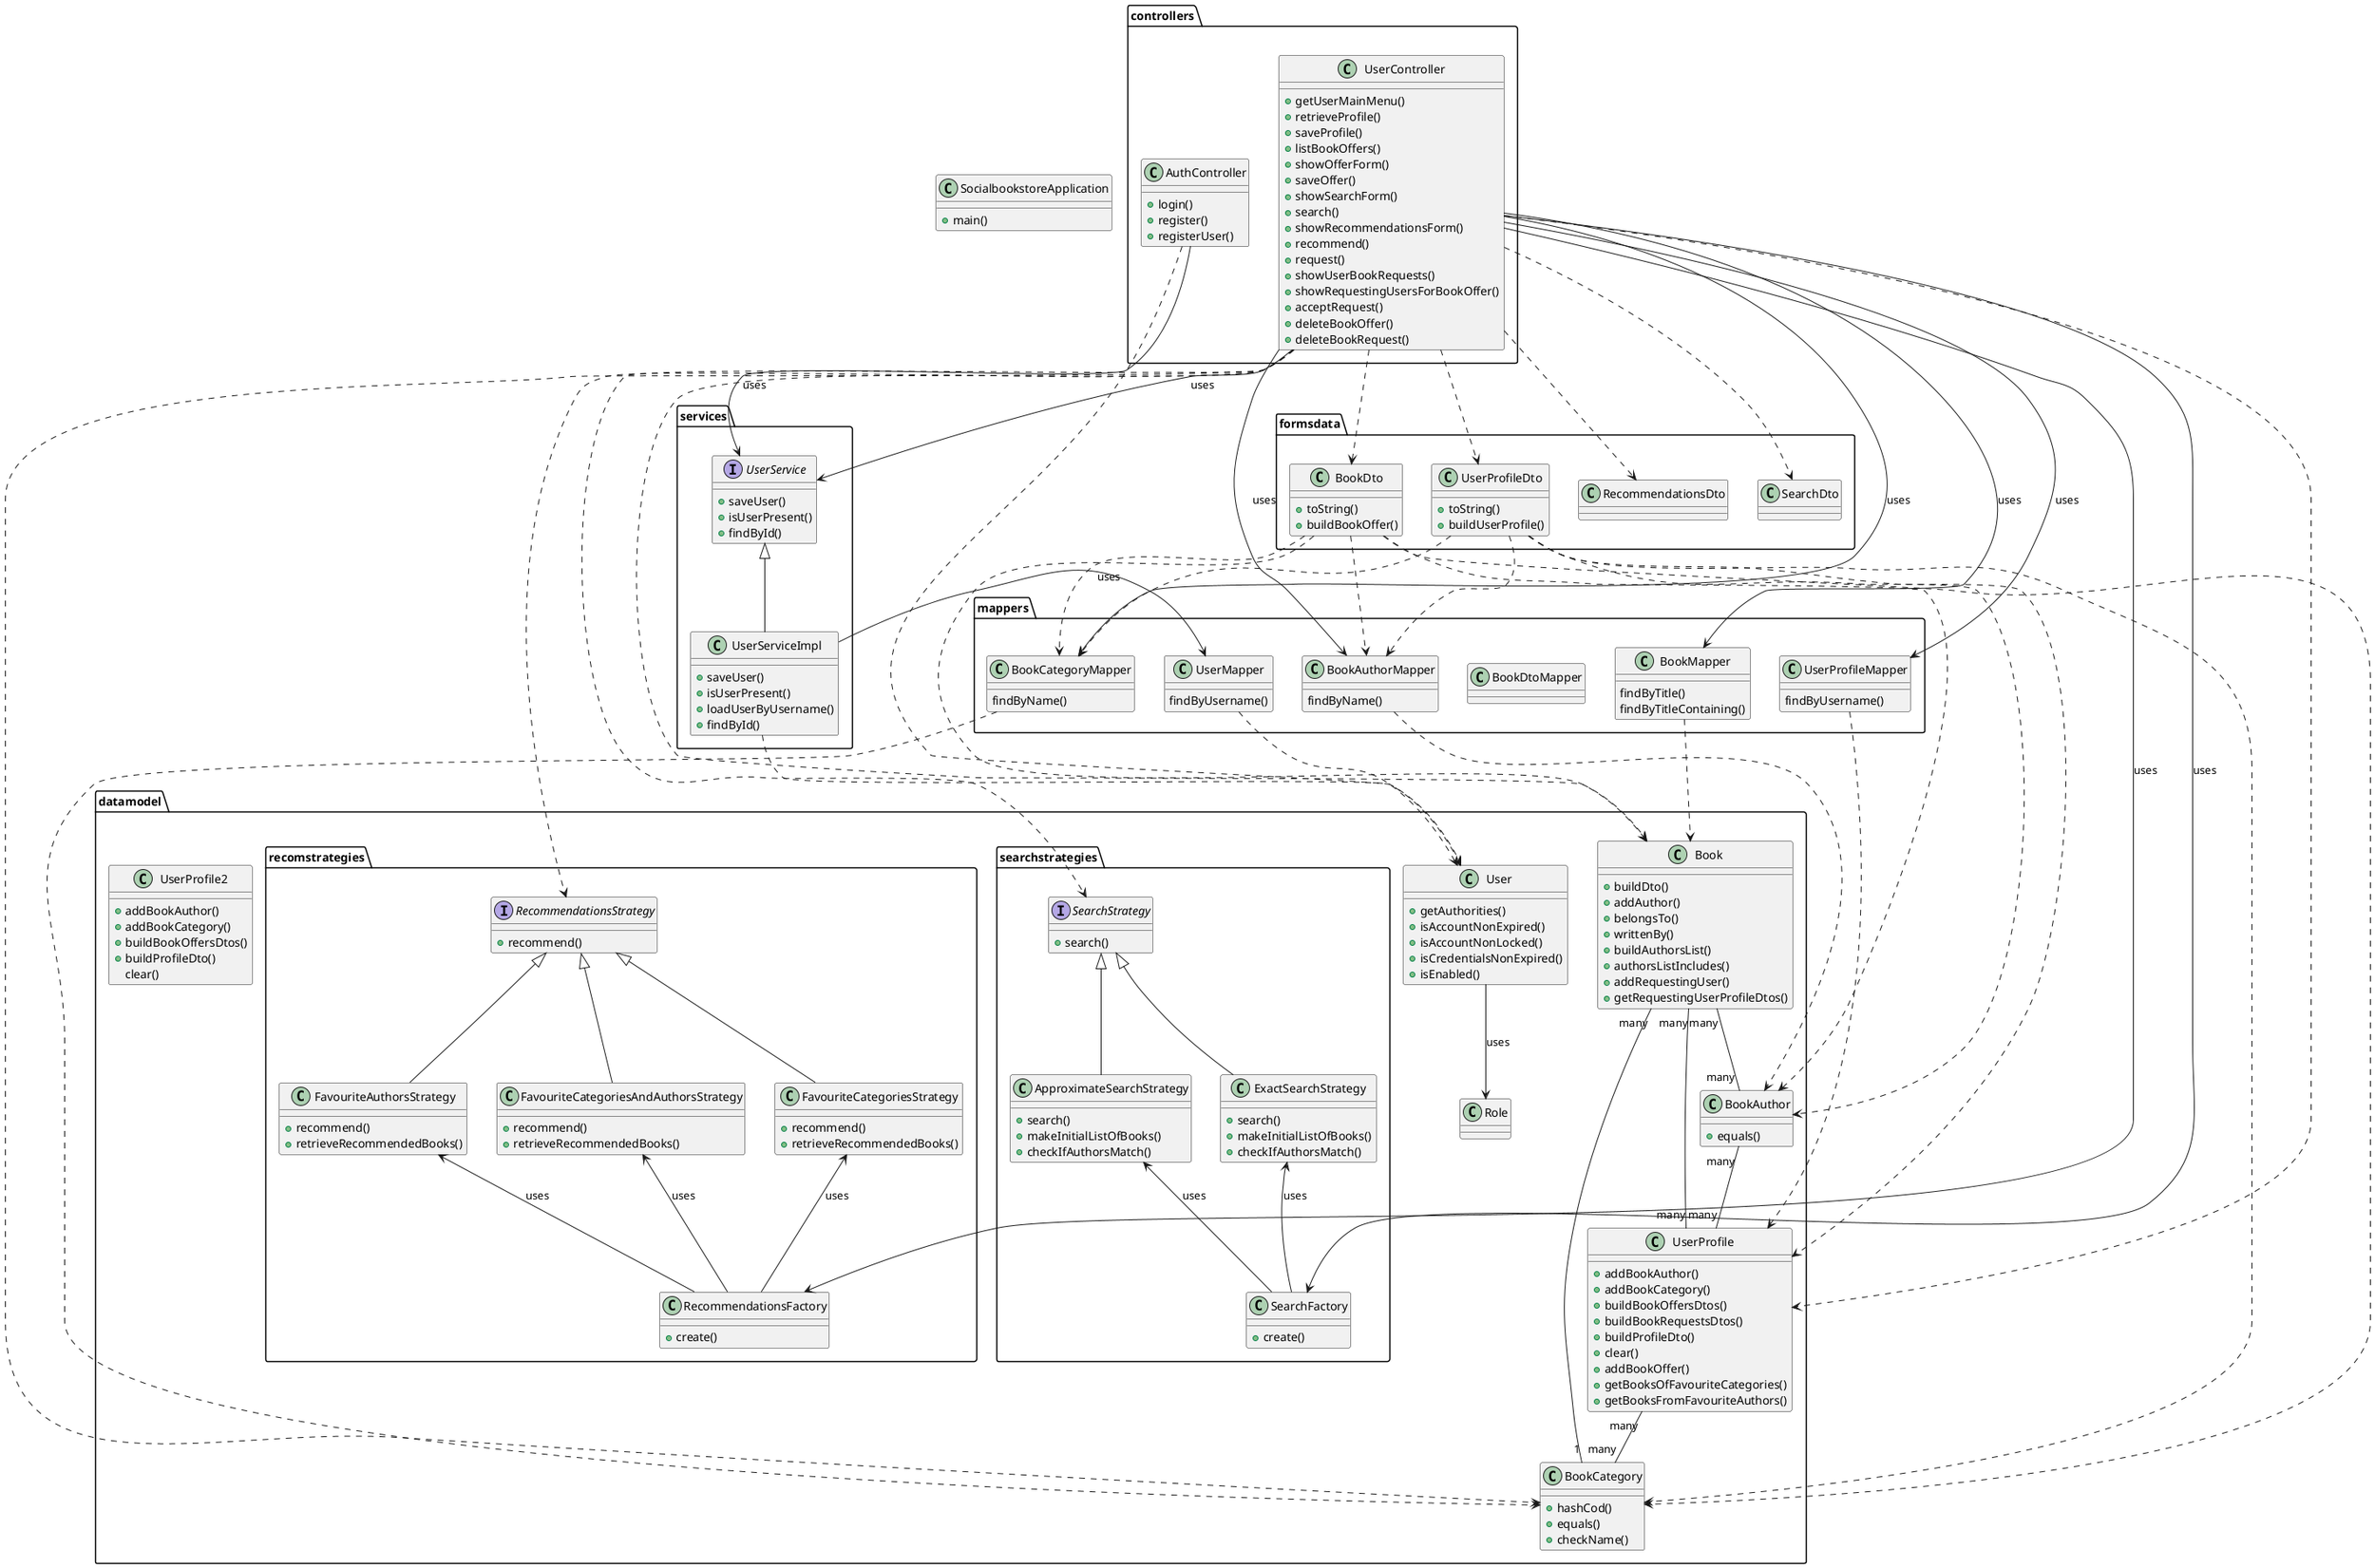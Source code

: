 @startuml SocialBookStore

package "controllers" {
    class AuthController {
        +login()
        +register()
        +registerUser()
    }

    class UserController {
        +getUserMainMenu()
        +retrieveProfile()
        +saveProfile()
        +listBookOffers()
        +showOfferForm()
        +saveOffer()
        +showSearchForm()
        +search()
        +showRecommendationsForm()
        +recommend()
        +request()
        +showUserBookRequests()
        +showRequestingUsersForBookOffer()
        +acceptRequest()
        +deleteBookOffer()
        +deleteBookRequest()
    }
}
package "datamodel"
{
    package "recomstrategies" {
        class FavouriteAuthorsStrategy {
            +recommend()
            +retrieveRecommendedBooks()
        }

        class FavouriteCategoriesAndAuthorsStrategy {
            +recommend()
            +retrieveRecommendedBooks()
        }
        class FavouriteCategoriesStrategy 
        {
            +recommend()
            +retrieveRecommendedBooks()
        }

        class RecommendationsFactory {
            +create()
        }

        interface RecommendationsStrategy
        {
            +recommend()
        }
    }

    package "searchstrategies" {
        class ApproximateSearchStrategy {
            +search()
            +makeInitialListOfBooks()
            +checkIfAuthorsMatch()
        }

        class ExactSearchStrategy {
            +search()
            +makeInitialListOfBooks()
            +checkIfAuthorsMatch()
        }

        class SearchFactory {
            +create()
        }

        interface SearchStrategy
        {
            +search()
        }
    }    
    class Book 
    {
        +buildDto()
        +addAuthor()
        +belongsTo()
        +writtenBy()
        +buildAuthorsList()
        +authorsListIncludes()
        +addRequestingUser()
        +getRequestingUserProfileDtos()
    }
    class BookAuthor
    {
        +equals()
    }
    class BookCategory
    {
        +hashCod()
        +equals()
        +checkName()
    }
    class Role
    class User
    {
      +getAuthorities()
      +isAccountNonExpired()
      +isAccountNonLocked()
      +isCredentialsNonExpired()
      +isEnabled()
    }
    class UserProfile
    {
        +addBookAuthor()
        +addBookCategory()
        +buildBookOffersDtos()
        +buildBookRequestsDtos()
        +buildProfileDto()
        +clear()
        +addBookOffer()
        +getBooksOfFavouriteCategories()
        +getBooksFromFavouriteAuthors()
    }
    class UserProfile2
    {
        +addBookAuthor()
        +addBookCategory()
        +buildBookOffersDtos()
        +buildProfileDto()
        clear()
    }
}
package "formsdata"
{
    class BookDto
    {
        +toString()
        +buildBookOffer()
    }
    class RecommendationsDto
    class SearchDto
    class UserProfileDto
    {
        +toString()
        +buildUserProfile()
    }
}
package "mappers"
{
    class BookAuthorMapper{
        findByName()
    }
    class BookCategoryMapper{
        findByName()
    }
    class BookDtoMapper
    class BookMapper{
        findByTitle()
        findByTitleContaining()
    }
    class UserMapper{
        findByUsername()
    }
    class UserProfileMapper{
        findByUsername()
    }
}
package "services"
{
    interface UserService{
        +saveUser()
        +isUserPresent()
        +findById()
    }
    class UserServiceImpl
    {
        +saveUser()
        +isUserPresent()
        +loadUserByUsername()
        +findById()
    }
}
class SocialbookstoreApplication
{
    + main()
}
FavouriteCategoriesAndAuthorsStrategy <-- RecommendationsFactory:uses
FavouriteAuthorsStrategy <-- RecommendationsFactory:uses
FavouriteCategoriesStrategy <-- RecommendationsFactory:uses
RecommendationsStrategy <|-- FavouriteAuthorsStrategy
RecommendationsStrategy <|-- FavouriteCategoriesAndAuthorsStrategy
RecommendationsStrategy <|-- FavouriteCategoriesStrategy
ApproximateSearchStrategy <-- SearchFactory:uses
ExactSearchStrategy <-- SearchFactory:uses
SearchStrategy <|-- ApproximateSearchStrategy
SearchStrategy <|-- ExactSearchStrategy
UserService <|-- UserServiceImpl
Book "many" -- "1" BookCategory
Book "many" -- "many" BookAuthor
Book "many" -- "many" UserProfile
BookAuthor "many" -- "many" UserProfile
UserProfile "many" -- "many" BookCategory
User --> Role :uses
BookDto ..> BookAuthorMapper
BookDto ..> BookCategoryMapper
BookDto ..> Book
BookDto ..> BookCategory
BookDto ..> BookAuthor
UserProfileDto ..> BookAuthor
UserProfileDto ..> BookCategory
UserProfileDto ..> UserProfile
UserProfileDto ..> BookAuthorMapper
UserProfileDto ..> BookCategoryMapper
BookAuthorMapper ..> BookAuthor
BookCategoryMapper ..> BookCategory
BookMapper ..> Book
UserMapper ..> User
UserProfileMapper ..> UserProfile
AuthController --> UserService:uses
AuthController ..> User
UserController -->UserService:uses
UserController --> BookCategoryMapper:uses
UserController --> BookAuthorMapper:uses
UserController --> BookMapper:uses
UserController --> SearchFactory:uses
UserController --> RecommendationsFactory:uses
UserController --> UserProfileMapper:uses
UserController ..> Book
UserController ..> RecommendationsStrategy
UserController ..> SearchStrategy
UserController ..> BookDto
UserController ..> UserProfile
UserController ..> BookCategory
UserController ..> RecommendationsDto
UserController ..> SearchDto
UserController ..> UserProfileDto
UserServiceImpl --> UserMapper:uses
UserServiceImpl ..> User 
@enduml